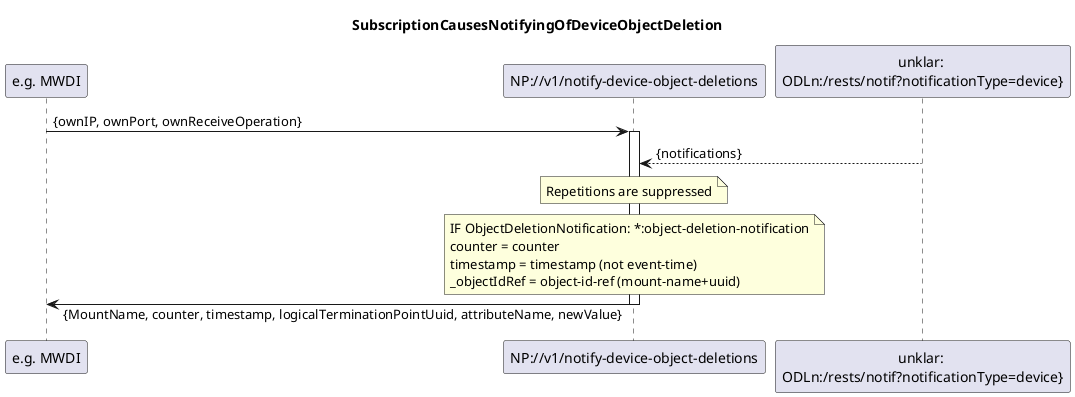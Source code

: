 @startuml is023_NotifyingOfDeviceObjectDeletion
skinparam responseMessageBelowArrow true

title SubscriptionCausesNotifyingOfDeviceObjectDeletion

participant "e.g. MWDI" as Subscriber
participant "NP://v1/notify-device-object-deletions" as NP_notifyObjectDeletion
participant "unklar: \nODLn:/rests/notif?notificationType=device}" as Device

Subscriber -> NP_notifyObjectDeletion: {ownIP, ownPort, ownReceiveOperation}
activate NP_notifyObjectDeletion

Device --> NP_notifyObjectDeletion: {notifications}

note over NP_notifyObjectDeletion
Repetitions are suppressed
end note

note over NP_notifyObjectDeletion
IF ObjectDeletionNotification: *:object-deletion-notification
counter = counter
timestamp = timestamp (not event-time)
_objectIdRef = object-id-ref (mount-name+uuid)
end note

Subscriber <- NP_notifyObjectDeletion: {MountName, counter, timestamp, logicalTerminationPointUuid, attributeName, newValue}

deactivate NP_notifyObjectDeletion

@enduml
